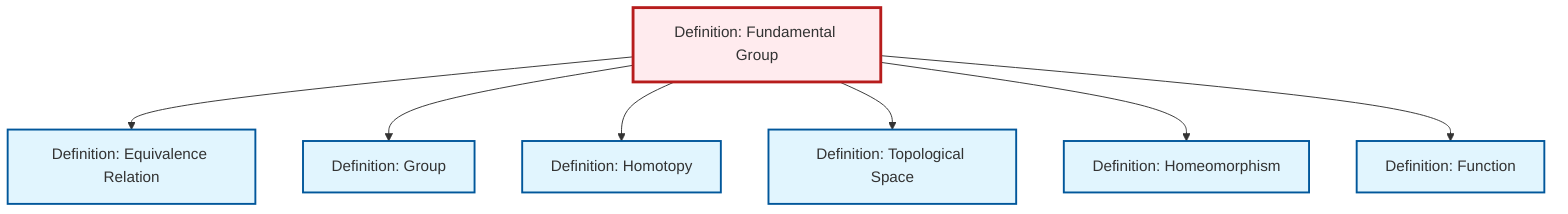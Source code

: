 graph TD
    classDef definition fill:#e1f5fe,stroke:#01579b,stroke-width:2px
    classDef theorem fill:#f3e5f5,stroke:#4a148c,stroke-width:2px
    classDef axiom fill:#fff3e0,stroke:#e65100,stroke-width:2px
    classDef example fill:#e8f5e9,stroke:#1b5e20,stroke-width:2px
    classDef current fill:#ffebee,stroke:#b71c1c,stroke-width:3px
    def-group["Definition: Group"]:::definition
    def-fundamental-group["Definition: Fundamental Group"]:::definition
    def-homotopy["Definition: Homotopy"]:::definition
    def-homeomorphism["Definition: Homeomorphism"]:::definition
    def-topological-space["Definition: Topological Space"]:::definition
    def-equivalence-relation["Definition: Equivalence Relation"]:::definition
    def-function["Definition: Function"]:::definition
    def-fundamental-group --> def-equivalence-relation
    def-fundamental-group --> def-group
    def-fundamental-group --> def-homotopy
    def-fundamental-group --> def-topological-space
    def-fundamental-group --> def-homeomorphism
    def-fundamental-group --> def-function
    class def-fundamental-group current